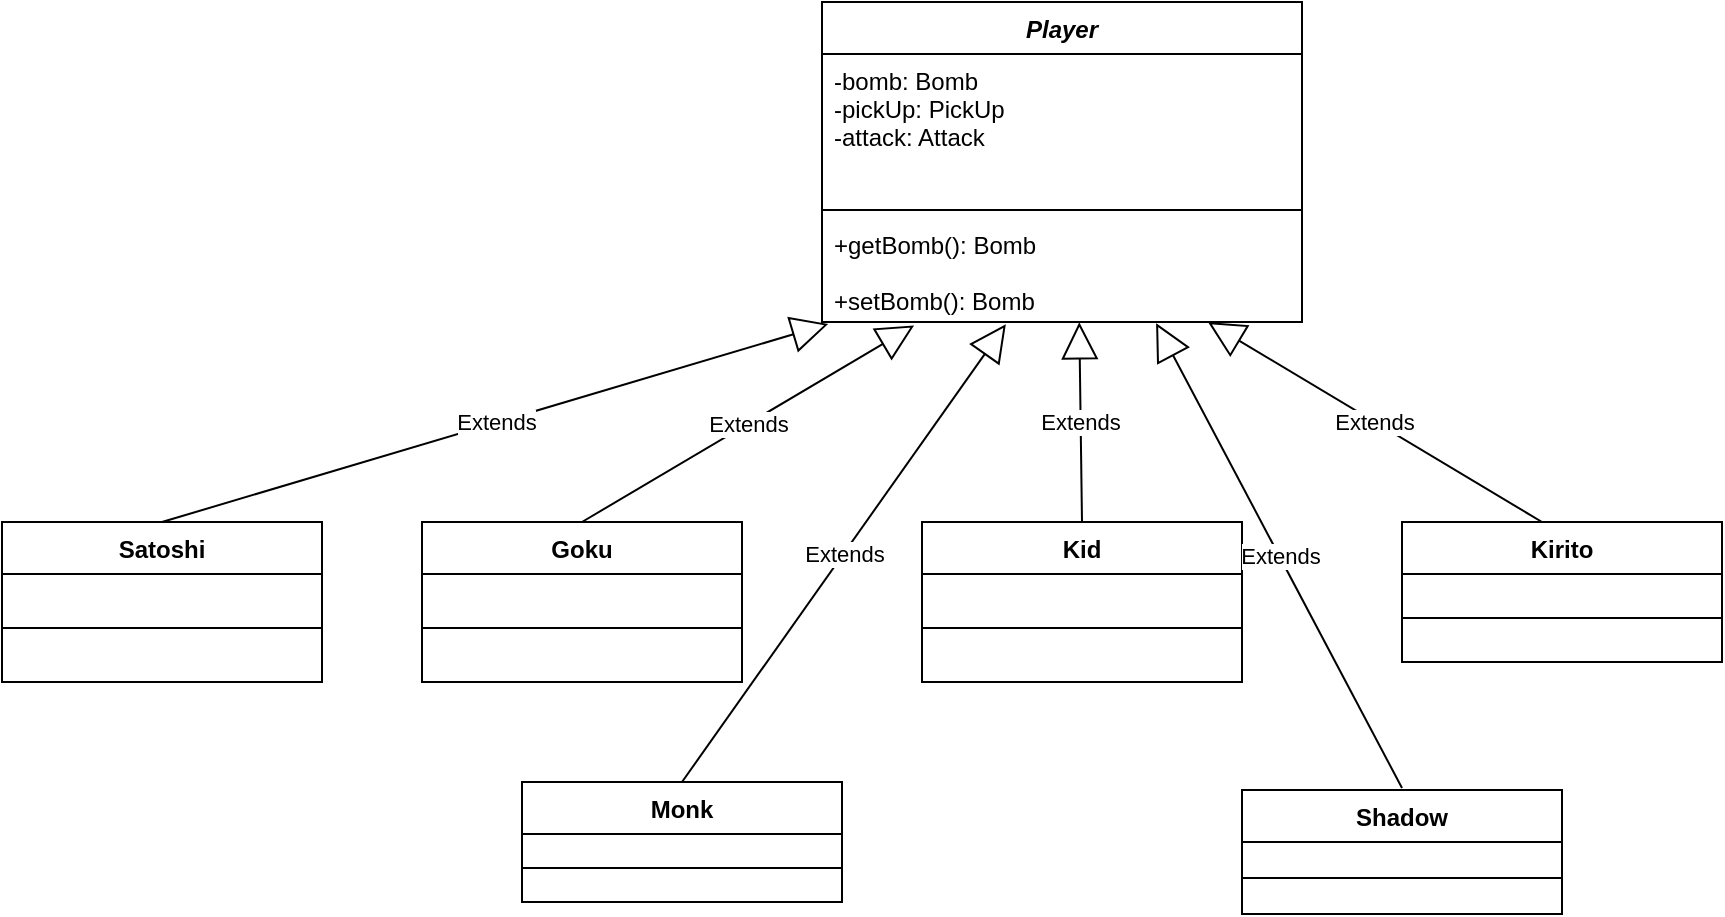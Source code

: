 <mxfile version="13.9.9" type="device"><diagram id="0Ki4xc48I_PDqKkgCht_" name="Page-1"><mxGraphModel dx="1702" dy="-606" grid="1" gridSize="10" guides="1" tooltips="1" connect="1" arrows="1" fold="1" page="1" pageScale="1" pageWidth="850" pageHeight="1100" math="0" shadow="0"><root><mxCell id="0"/><mxCell id="1" parent="0"/><mxCell id="nZQd4JmGVCj8lbfDQdNR-1" value="Player" style="swimlane;fontStyle=3;align=center;verticalAlign=top;childLayout=stackLayout;horizontal=1;startSize=26;horizontalStack=0;resizeParent=1;resizeParentMax=0;resizeLast=0;collapsible=1;marginBottom=0;" vertex="1" parent="1"><mxGeometry x="-20" y="1480" width="240" height="160" as="geometry"/></mxCell><mxCell id="nZQd4JmGVCj8lbfDQdNR-2" value="-bomb: Bomb&#10;-pickUp: PickUp&#10;-attack: Attack&#10;" style="text;strokeColor=none;fillColor=none;align=left;verticalAlign=top;spacingLeft=4;spacingRight=4;overflow=hidden;rotatable=0;points=[[0,0.5],[1,0.5]];portConstraint=eastwest;" vertex="1" parent="nZQd4JmGVCj8lbfDQdNR-1"><mxGeometry y="26" width="240" height="74" as="geometry"/></mxCell><mxCell id="nZQd4JmGVCj8lbfDQdNR-3" value="" style="line;strokeWidth=1;fillColor=none;align=left;verticalAlign=middle;spacingTop=-1;spacingLeft=3;spacingRight=3;rotatable=0;labelPosition=right;points=[];portConstraint=eastwest;" vertex="1" parent="nZQd4JmGVCj8lbfDQdNR-1"><mxGeometry y="100" width="240" height="8" as="geometry"/></mxCell><mxCell id="nZQd4JmGVCj8lbfDQdNR-4" value="+getBomb(): Bomb&#10;&#10;+setBomb(): Bomb" style="text;strokeColor=none;fillColor=none;align=left;verticalAlign=top;spacingLeft=4;spacingRight=4;overflow=hidden;rotatable=0;points=[[0,0.5],[1,0.5]];portConstraint=eastwest;" vertex="1" parent="nZQd4JmGVCj8lbfDQdNR-1"><mxGeometry y="108" width="240" height="52" as="geometry"/></mxCell><mxCell id="nZQd4JmGVCj8lbfDQdNR-5" value="Goku" style="swimlane;fontStyle=1;align=center;verticalAlign=top;childLayout=stackLayout;horizontal=1;startSize=26;horizontalStack=0;resizeParent=1;resizeParentMax=0;resizeLast=0;collapsible=1;marginBottom=0;" vertex="1" parent="1"><mxGeometry x="-220" y="1740" width="160" height="80" as="geometry"/></mxCell><mxCell id="nZQd4JmGVCj8lbfDQdNR-6" value="Extends" style="endArrow=block;endSize=16;endFill=0;html=1;entryX=0.192;entryY=1.033;entryDx=0;entryDy=0;entryPerimeter=0;" edge="1" parent="nZQd4JmGVCj8lbfDQdNR-5" target="nZQd4JmGVCj8lbfDQdNR-4"><mxGeometry width="160" relative="1" as="geometry"><mxPoint x="80" as="sourcePoint"/><mxPoint x="240" as="targetPoint"/></mxGeometry></mxCell><mxCell id="nZQd4JmGVCj8lbfDQdNR-7" value="" style="line;strokeWidth=1;fillColor=none;align=left;verticalAlign=middle;spacingTop=-1;spacingLeft=3;spacingRight=3;rotatable=0;labelPosition=right;points=[];portConstraint=eastwest;" vertex="1" parent="nZQd4JmGVCj8lbfDQdNR-5"><mxGeometry y="26" width="160" height="54" as="geometry"/></mxCell><mxCell id="nZQd4JmGVCj8lbfDQdNR-8" value="Kid" style="swimlane;fontStyle=1;align=center;verticalAlign=top;childLayout=stackLayout;horizontal=1;startSize=26;horizontalStack=0;resizeParent=1;resizeParentMax=0;resizeLast=0;collapsible=1;marginBottom=0;" vertex="1" parent="1"><mxGeometry x="30" y="1740" width="160" height="80" as="geometry"/></mxCell><mxCell id="nZQd4JmGVCj8lbfDQdNR-9" value="Extends" style="endArrow=block;endSize=16;endFill=0;html=1;entryX=0.536;entryY=1.003;entryDx=0;entryDy=0;entryPerimeter=0;" edge="1" parent="nZQd4JmGVCj8lbfDQdNR-8" target="nZQd4JmGVCj8lbfDQdNR-4"><mxGeometry width="160" relative="1" as="geometry"><mxPoint x="80" as="sourcePoint"/><mxPoint x="78" y="-60" as="targetPoint"/></mxGeometry></mxCell><mxCell id="nZQd4JmGVCj8lbfDQdNR-10" value="" style="line;strokeWidth=1;fillColor=none;align=left;verticalAlign=middle;spacingTop=-1;spacingLeft=3;spacingRight=3;rotatable=0;labelPosition=right;points=[];portConstraint=eastwest;" vertex="1" parent="nZQd4JmGVCj8lbfDQdNR-8"><mxGeometry y="26" width="160" height="54" as="geometry"/></mxCell><mxCell id="nZQd4JmGVCj8lbfDQdNR-11" value="Kirito" style="swimlane;fontStyle=1;align=center;verticalAlign=top;childLayout=stackLayout;horizontal=1;startSize=26;horizontalStack=0;resizeParent=1;resizeParentMax=0;resizeLast=0;collapsible=1;marginBottom=0;" vertex="1" parent="1"><mxGeometry x="270" y="1740" width="160" height="70" as="geometry"/></mxCell><mxCell id="nZQd4JmGVCj8lbfDQdNR-12" value="Extends" style="endArrow=block;endSize=16;endFill=0;html=1;entryX=0.804;entryY=1;entryDx=0;entryDy=0;entryPerimeter=0;" edge="1" parent="nZQd4JmGVCj8lbfDQdNR-11" target="nZQd4JmGVCj8lbfDQdNR-4"><mxGeometry width="160" relative="1" as="geometry"><mxPoint x="70" as="sourcePoint"/><mxPoint x="230" as="targetPoint"/></mxGeometry></mxCell><mxCell id="nZQd4JmGVCj8lbfDQdNR-13" value="" style="line;strokeWidth=1;fillColor=none;align=left;verticalAlign=middle;spacingTop=-1;spacingLeft=3;spacingRight=3;rotatable=0;labelPosition=right;points=[];portConstraint=eastwest;" vertex="1" parent="nZQd4JmGVCj8lbfDQdNR-11"><mxGeometry y="26" width="160" height="44" as="geometry"/></mxCell><mxCell id="nZQd4JmGVCj8lbfDQdNR-14" value="Monk" style="swimlane;fontStyle=1;align=center;verticalAlign=top;childLayout=stackLayout;horizontal=1;startSize=26;horizontalStack=0;resizeParent=1;resizeParentMax=0;resizeLast=0;collapsible=1;marginBottom=0;" vertex="1" parent="1"><mxGeometry x="-170" y="1870" width="160" height="60" as="geometry"/></mxCell><mxCell id="nZQd4JmGVCj8lbfDQdNR-15" value="Extends" style="endArrow=block;endSize=16;endFill=0;html=1;entryX=0.383;entryY=1.022;entryDx=0;entryDy=0;entryPerimeter=0;" edge="1" parent="nZQd4JmGVCj8lbfDQdNR-14" target="nZQd4JmGVCj8lbfDQdNR-4"><mxGeometry width="160" relative="1" as="geometry"><mxPoint x="80" as="sourcePoint"/><mxPoint x="240" as="targetPoint"/></mxGeometry></mxCell><mxCell id="nZQd4JmGVCj8lbfDQdNR-16" value="" style="line;strokeWidth=1;fillColor=none;align=left;verticalAlign=middle;spacingTop=-1;spacingLeft=3;spacingRight=3;rotatable=0;labelPosition=right;points=[];portConstraint=eastwest;" vertex="1" parent="nZQd4JmGVCj8lbfDQdNR-14"><mxGeometry y="26" width="160" height="34" as="geometry"/></mxCell><mxCell id="nZQd4JmGVCj8lbfDQdNR-17" value="Satoshi" style="swimlane;fontStyle=1;align=center;verticalAlign=top;childLayout=stackLayout;horizontal=1;startSize=26;horizontalStack=0;resizeParent=1;resizeParentMax=0;resizeLast=0;collapsible=1;marginBottom=0;" vertex="1" parent="1"><mxGeometry x="-430" y="1740" width="160" height="80" as="geometry"/></mxCell><mxCell id="nZQd4JmGVCj8lbfDQdNR-18" value="Extends" style="endArrow=block;endSize=16;endFill=0;html=1;entryX=0.013;entryY=1.019;entryDx=0;entryDy=0;entryPerimeter=0;" edge="1" parent="nZQd4JmGVCj8lbfDQdNR-17" target="nZQd4JmGVCj8lbfDQdNR-4"><mxGeometry width="160" relative="1" as="geometry"><mxPoint x="80" as="sourcePoint"/><mxPoint x="80.96" y="-106" as="targetPoint"/></mxGeometry></mxCell><mxCell id="nZQd4JmGVCj8lbfDQdNR-19" value="" style="line;strokeWidth=1;fillColor=none;align=left;verticalAlign=middle;spacingTop=-1;spacingLeft=3;spacingRight=3;rotatable=0;labelPosition=right;points=[];portConstraint=eastwest;" vertex="1" parent="nZQd4JmGVCj8lbfDQdNR-17"><mxGeometry y="26" width="160" height="54" as="geometry"/></mxCell><mxCell id="nZQd4JmGVCj8lbfDQdNR-20" value="Shadow" style="swimlane;fontStyle=1;align=center;verticalAlign=top;childLayout=stackLayout;horizontal=1;startSize=26;horizontalStack=0;resizeParent=1;resizeParentMax=0;resizeLast=0;collapsible=1;marginBottom=0;" vertex="1" parent="1"><mxGeometry x="190" y="1874" width="160" height="62" as="geometry"/></mxCell><mxCell id="nZQd4JmGVCj8lbfDQdNR-21" value="" style="line;strokeWidth=1;fillColor=none;align=left;verticalAlign=middle;spacingTop=-1;spacingLeft=3;spacingRight=3;rotatable=0;labelPosition=right;points=[];portConstraint=eastwest;" vertex="1" parent="nZQd4JmGVCj8lbfDQdNR-20"><mxGeometry y="26" width="160" height="36" as="geometry"/></mxCell><mxCell id="nZQd4JmGVCj8lbfDQdNR-22" value="Extends" style="endArrow=block;endSize=16;endFill=0;html=1;entryX=0.696;entryY=1.011;entryDx=0;entryDy=0;entryPerimeter=0;" edge="1" parent="nZQd4JmGVCj8lbfDQdNR-20" target="nZQd4JmGVCj8lbfDQdNR-4"><mxGeometry width="160" relative="1" as="geometry"><mxPoint x="80" y="-1" as="sourcePoint"/><mxPoint x="240" y="-1" as="targetPoint"/></mxGeometry></mxCell></root></mxGraphModel></diagram></mxfile>